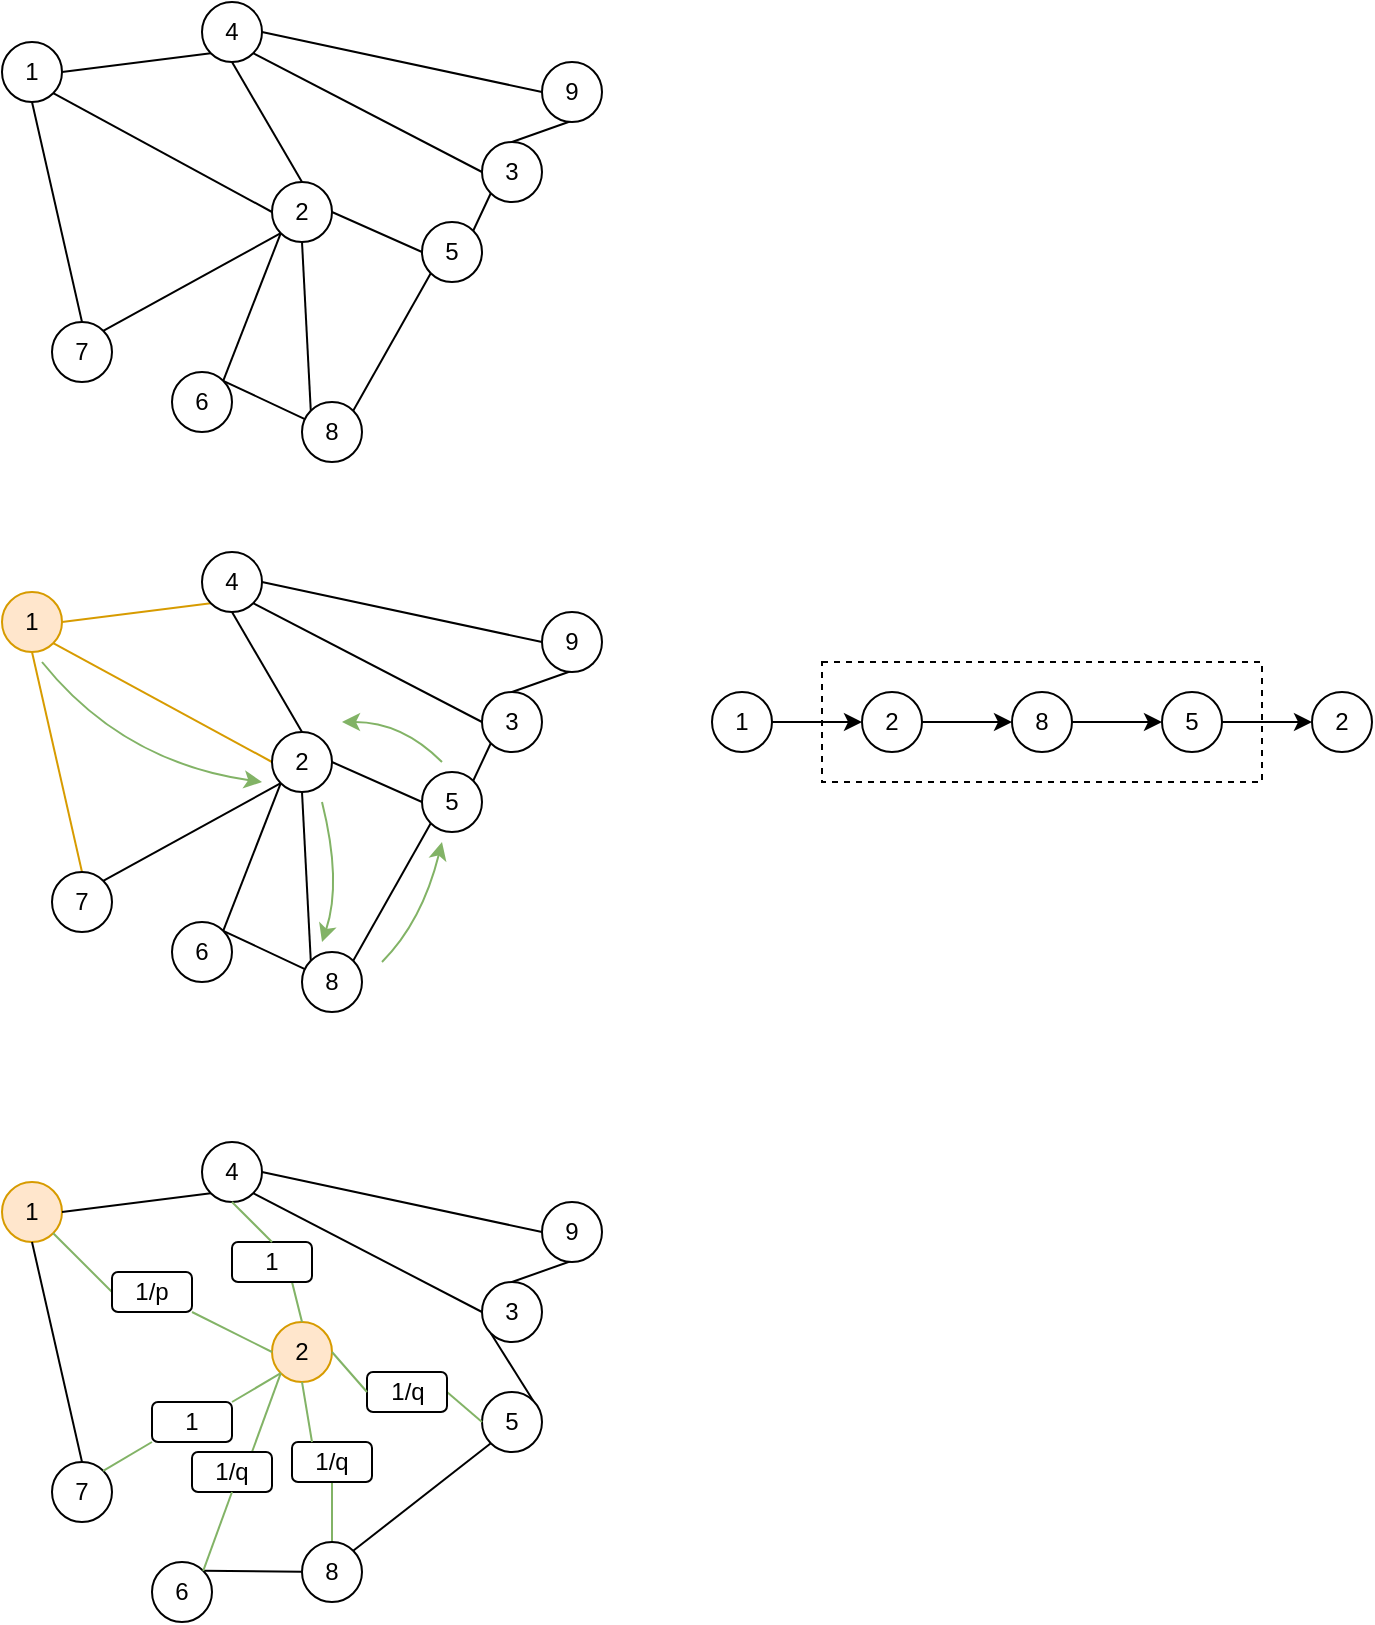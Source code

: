 <mxfile version="11.0.7" type="github"><diagram id="lzfuCFlkRlJ_R8Awkxvl" name="第 1 页"><mxGraphModel dx="1180" dy="671" grid="1" gridSize="10" guides="1" tooltips="1" connect="1" arrows="1" fold="1" page="1" pageScale="1" pageWidth="827" pageHeight="1169" math="0" shadow="0"><root><mxCell id="0"/><mxCell id="1" parent="0"/><mxCell id="z5i8Du2Py8ev8nXOOjrE-1" value="1" style="ellipse;whiteSpace=wrap;html=1;" parent="1" vertex="1"><mxGeometry x="70" y="60" width="30" height="30" as="geometry"/></mxCell><mxCell id="z5i8Du2Py8ev8nXOOjrE-21" style="edgeStyle=none;rounded=0;orthogonalLoop=1;jettySize=auto;html=1;exitX=0;exitY=1;exitDx=0;exitDy=0;entryX=1;entryY=0;entryDx=0;entryDy=0;endArrow=none;endFill=0;" parent="1" source="z5i8Du2Py8ev8nXOOjrE-2" target="z5i8Du2Py8ev8nXOOjrE-6" edge="1"><mxGeometry relative="1" as="geometry"/></mxCell><mxCell id="z5i8Du2Py8ev8nXOOjrE-2" value="5" style="ellipse;whiteSpace=wrap;html=1;" parent="1" vertex="1"><mxGeometry x="280" y="150" width="30" height="30" as="geometry"/></mxCell><mxCell id="z5i8Du2Py8ev8nXOOjrE-23" style="edgeStyle=none;rounded=0;orthogonalLoop=1;jettySize=auto;html=1;exitX=0.5;exitY=0;exitDx=0;exitDy=0;entryX=0.5;entryY=1;entryDx=0;entryDy=0;endArrow=none;endFill=0;" parent="1" source="z5i8Du2Py8ev8nXOOjrE-3" target="z5i8Du2Py8ev8nXOOjrE-1" edge="1"><mxGeometry relative="1" as="geometry"/></mxCell><mxCell id="z5i8Du2Py8ev8nXOOjrE-3" value="7" style="ellipse;whiteSpace=wrap;html=1;" parent="1" vertex="1"><mxGeometry x="95" y="200" width="30" height="30" as="geometry"/></mxCell><mxCell id="z5i8Du2Py8ev8nXOOjrE-11" style="rounded=0;orthogonalLoop=1;jettySize=auto;html=1;entryX=1;entryY=1;entryDx=0;entryDy=0;endArrow=none;endFill=0;exitX=0;exitY=0.5;exitDx=0;exitDy=0;" parent="1" source="z5i8Du2Py8ev8nXOOjrE-4" target="z5i8Du2Py8ev8nXOOjrE-1" edge="1"><mxGeometry relative="1" as="geometry"><mxPoint x="200" y="145" as="sourcePoint"/></mxGeometry></mxCell><mxCell id="z5i8Du2Py8ev8nXOOjrE-19" style="edgeStyle=none;rounded=0;orthogonalLoop=1;jettySize=auto;html=1;exitX=1;exitY=0.5;exitDx=0;exitDy=0;entryX=0;entryY=0.5;entryDx=0;entryDy=0;endArrow=none;endFill=0;" parent="1" source="z5i8Du2Py8ev8nXOOjrE-4" target="z5i8Du2Py8ev8nXOOjrE-2" edge="1"><mxGeometry relative="1" as="geometry"/></mxCell><mxCell id="z5i8Du2Py8ev8nXOOjrE-20" style="edgeStyle=none;rounded=0;orthogonalLoop=1;jettySize=auto;html=1;exitX=0.5;exitY=1;exitDx=0;exitDy=0;entryX=0;entryY=0;entryDx=0;entryDy=0;endArrow=none;endFill=0;" parent="1" source="z5i8Du2Py8ev8nXOOjrE-4" target="z5i8Du2Py8ev8nXOOjrE-6" edge="1"><mxGeometry relative="1" as="geometry"/></mxCell><mxCell id="z5i8Du2Py8ev8nXOOjrE-22" style="edgeStyle=none;rounded=0;orthogonalLoop=1;jettySize=auto;html=1;exitX=0;exitY=1;exitDx=0;exitDy=0;entryX=1;entryY=0;entryDx=0;entryDy=0;endArrow=none;endFill=0;" parent="1" source="z5i8Du2Py8ev8nXOOjrE-4" target="z5i8Du2Py8ev8nXOOjrE-3" edge="1"><mxGeometry relative="1" as="geometry"/></mxCell><mxCell id="z5i8Du2Py8ev8nXOOjrE-4" value="2" style="ellipse;whiteSpace=wrap;html=1;" parent="1" vertex="1"><mxGeometry x="205" y="130" width="30" height="30" as="geometry"/></mxCell><mxCell id="z5i8Du2Py8ev8nXOOjrE-14" style="edgeStyle=none;rounded=0;orthogonalLoop=1;jettySize=auto;html=1;exitX=0;exitY=1;exitDx=0;exitDy=0;entryX=1;entryY=0.5;entryDx=0;entryDy=0;endArrow=none;endFill=0;" parent="1" source="z5i8Du2Py8ev8nXOOjrE-5" target="z5i8Du2Py8ev8nXOOjrE-1" edge="1"><mxGeometry relative="1" as="geometry"/></mxCell><mxCell id="z5i8Du2Py8ev8nXOOjrE-15" style="edgeStyle=none;rounded=0;orthogonalLoop=1;jettySize=auto;html=1;exitX=1;exitY=1;exitDx=0;exitDy=0;entryX=0;entryY=0.5;entryDx=0;entryDy=0;endArrow=none;endFill=0;" parent="1" source="z5i8Du2Py8ev8nXOOjrE-5" target="z5i8Du2Py8ev8nXOOjrE-8" edge="1"><mxGeometry relative="1" as="geometry"/></mxCell><mxCell id="z5i8Du2Py8ev8nXOOjrE-17" style="edgeStyle=none;rounded=0;orthogonalLoop=1;jettySize=auto;html=1;exitX=1;exitY=0.5;exitDx=0;exitDy=0;entryX=0;entryY=0.5;entryDx=0;entryDy=0;endArrow=none;endFill=0;" parent="1" source="z5i8Du2Py8ev8nXOOjrE-5" target="z5i8Du2Py8ev8nXOOjrE-7" edge="1"><mxGeometry relative="1" as="geometry"/></mxCell><mxCell id="z5i8Du2Py8ev8nXOOjrE-18" style="edgeStyle=none;rounded=0;orthogonalLoop=1;jettySize=auto;html=1;exitX=0.5;exitY=1;exitDx=0;exitDy=0;entryX=0.5;entryY=0;entryDx=0;entryDy=0;endArrow=none;endFill=0;" parent="1" source="z5i8Du2Py8ev8nXOOjrE-5" target="z5i8Du2Py8ev8nXOOjrE-4" edge="1"><mxGeometry relative="1" as="geometry"/></mxCell><mxCell id="z5i8Du2Py8ev8nXOOjrE-5" value="4" style="ellipse;whiteSpace=wrap;html=1;" parent="1" vertex="1"><mxGeometry x="170" y="40" width="30" height="30" as="geometry"/></mxCell><mxCell id="z5i8Du2Py8ev8nXOOjrE-6" value="8" style="ellipse;whiteSpace=wrap;html=1;" parent="1" vertex="1"><mxGeometry x="220" y="240" width="30" height="30" as="geometry"/></mxCell><mxCell id="z5i8Du2Py8ev8nXOOjrE-16" style="edgeStyle=none;rounded=0;orthogonalLoop=1;jettySize=auto;html=1;exitX=1;exitY=1;exitDx=0;exitDy=0;endArrow=none;endFill=0;entryX=0.5;entryY=0;entryDx=0;entryDy=0;" parent="1" source="z5i8Du2Py8ev8nXOOjrE-7" target="z5i8Du2Py8ev8nXOOjrE-8" edge="1"><mxGeometry relative="1" as="geometry"><mxPoint x="460" y="160" as="targetPoint"/></mxGeometry></mxCell><mxCell id="z5i8Du2Py8ev8nXOOjrE-7" value="9" style="ellipse;whiteSpace=wrap;html=1;" parent="1" vertex="1"><mxGeometry x="340" y="70" width="30" height="30" as="geometry"/></mxCell><mxCell id="z5i8Du2Py8ev8nXOOjrE-27" style="edgeStyle=none;rounded=0;orthogonalLoop=1;jettySize=auto;html=1;exitX=0;exitY=1;exitDx=0;exitDy=0;entryX=1;entryY=0;entryDx=0;entryDy=0;endArrow=none;endFill=0;" parent="1" source="z5i8Du2Py8ev8nXOOjrE-8" target="z5i8Du2Py8ev8nXOOjrE-2" edge="1"><mxGeometry relative="1" as="geometry"/></mxCell><mxCell id="z5i8Du2Py8ev8nXOOjrE-8" value="3" style="ellipse;whiteSpace=wrap;html=1;" parent="1" vertex="1"><mxGeometry x="310" y="110" width="30" height="30" as="geometry"/></mxCell><mxCell id="z5i8Du2Py8ev8nXOOjrE-24" style="edgeStyle=none;rounded=0;orthogonalLoop=1;jettySize=auto;html=1;exitX=1;exitY=0;exitDx=0;exitDy=0;endArrow=none;endFill=0;" parent="1" source="z5i8Du2Py8ev8nXOOjrE-9" target="z5i8Du2Py8ev8nXOOjrE-6" edge="1"><mxGeometry relative="1" as="geometry"/></mxCell><mxCell id="z5i8Du2Py8ev8nXOOjrE-25" style="edgeStyle=none;rounded=0;orthogonalLoop=1;jettySize=auto;html=1;exitX=1;exitY=0;exitDx=0;exitDy=0;entryX=0;entryY=1;entryDx=0;entryDy=0;endArrow=none;endFill=0;" parent="1" source="z5i8Du2Py8ev8nXOOjrE-9" target="z5i8Du2Py8ev8nXOOjrE-4" edge="1"><mxGeometry relative="1" as="geometry"/></mxCell><mxCell id="z5i8Du2Py8ev8nXOOjrE-9" value="6" style="ellipse;whiteSpace=wrap;html=1;" parent="1" vertex="1"><mxGeometry x="155" y="225" width="30" height="30" as="geometry"/></mxCell><mxCell id="z5i8Du2Py8ev8nXOOjrE-28" value="1" style="ellipse;whiteSpace=wrap;html=1;fillColor=#ffe6cc;strokeColor=#d79b00;" parent="1" vertex="1"><mxGeometry x="70" y="335" width="30" height="30" as="geometry"/></mxCell><mxCell id="z5i8Du2Py8ev8nXOOjrE-29" style="edgeStyle=none;rounded=0;orthogonalLoop=1;jettySize=auto;html=1;exitX=0;exitY=1;exitDx=0;exitDy=0;entryX=1;entryY=0;entryDx=0;entryDy=0;endArrow=none;endFill=0;" parent="1" source="z5i8Du2Py8ev8nXOOjrE-30" target="z5i8Du2Py8ev8nXOOjrE-43" edge="1"><mxGeometry relative="1" as="geometry"/></mxCell><mxCell id="z5i8Du2Py8ev8nXOOjrE-30" value="5" style="ellipse;whiteSpace=wrap;html=1;" parent="1" vertex="1"><mxGeometry x="280" y="425" width="30" height="30" as="geometry"/></mxCell><mxCell id="z5i8Du2Py8ev8nXOOjrE-31" style="edgeStyle=none;rounded=0;orthogonalLoop=1;jettySize=auto;html=1;exitX=0.5;exitY=0;exitDx=0;exitDy=0;entryX=0.5;entryY=1;entryDx=0;entryDy=0;endArrow=none;endFill=0;fillColor=#ffe6cc;strokeColor=#d79b00;" parent="1" source="z5i8Du2Py8ev8nXOOjrE-32" target="z5i8Du2Py8ev8nXOOjrE-28" edge="1"><mxGeometry relative="1" as="geometry"/></mxCell><mxCell id="z5i8Du2Py8ev8nXOOjrE-32" value="7" style="ellipse;whiteSpace=wrap;html=1;" parent="1" vertex="1"><mxGeometry x="95" y="475" width="30" height="30" as="geometry"/></mxCell><mxCell id="z5i8Du2Py8ev8nXOOjrE-33" style="rounded=0;orthogonalLoop=1;jettySize=auto;html=1;entryX=1;entryY=1;entryDx=0;entryDy=0;endArrow=none;endFill=0;exitX=0;exitY=0.5;exitDx=0;exitDy=0;fillColor=#ffe6cc;strokeColor=#d79b00;" parent="1" source="z5i8Du2Py8ev8nXOOjrE-37" target="z5i8Du2Py8ev8nXOOjrE-28" edge="1"><mxGeometry relative="1" as="geometry"><mxPoint x="200" y="420" as="sourcePoint"/></mxGeometry></mxCell><mxCell id="z5i8Du2Py8ev8nXOOjrE-34" style="edgeStyle=none;rounded=0;orthogonalLoop=1;jettySize=auto;html=1;exitX=1;exitY=0.5;exitDx=0;exitDy=0;entryX=0;entryY=0.5;entryDx=0;entryDy=0;endArrow=none;endFill=0;" parent="1" source="z5i8Du2Py8ev8nXOOjrE-37" target="z5i8Du2Py8ev8nXOOjrE-30" edge="1"><mxGeometry relative="1" as="geometry"/></mxCell><mxCell id="z5i8Du2Py8ev8nXOOjrE-35" style="edgeStyle=none;rounded=0;orthogonalLoop=1;jettySize=auto;html=1;exitX=0.5;exitY=1;exitDx=0;exitDy=0;entryX=0;entryY=0;entryDx=0;entryDy=0;endArrow=none;endFill=0;" parent="1" source="z5i8Du2Py8ev8nXOOjrE-37" target="z5i8Du2Py8ev8nXOOjrE-43" edge="1"><mxGeometry relative="1" as="geometry"/></mxCell><mxCell id="z5i8Du2Py8ev8nXOOjrE-36" style="edgeStyle=none;rounded=0;orthogonalLoop=1;jettySize=auto;html=1;exitX=0;exitY=1;exitDx=0;exitDy=0;entryX=1;entryY=0;entryDx=0;entryDy=0;endArrow=none;endFill=0;" parent="1" source="z5i8Du2Py8ev8nXOOjrE-37" target="z5i8Du2Py8ev8nXOOjrE-32" edge="1"><mxGeometry relative="1" as="geometry"/></mxCell><mxCell id="z5i8Du2Py8ev8nXOOjrE-37" value="2" style="ellipse;whiteSpace=wrap;html=1;" parent="1" vertex="1"><mxGeometry x="205" y="405" width="30" height="30" as="geometry"/></mxCell><mxCell id="z5i8Du2Py8ev8nXOOjrE-38" style="edgeStyle=none;rounded=0;orthogonalLoop=1;jettySize=auto;html=1;exitX=0;exitY=1;exitDx=0;exitDy=0;entryX=1;entryY=0.5;entryDx=0;entryDy=0;endArrow=none;endFill=0;fillColor=#ffe6cc;strokeColor=#d79b00;" parent="1" source="z5i8Du2Py8ev8nXOOjrE-42" target="z5i8Du2Py8ev8nXOOjrE-28" edge="1"><mxGeometry relative="1" as="geometry"/></mxCell><mxCell id="z5i8Du2Py8ev8nXOOjrE-39" style="edgeStyle=none;rounded=0;orthogonalLoop=1;jettySize=auto;html=1;exitX=1;exitY=1;exitDx=0;exitDy=0;entryX=0;entryY=0.5;entryDx=0;entryDy=0;endArrow=none;endFill=0;" parent="1" source="z5i8Du2Py8ev8nXOOjrE-42" target="z5i8Du2Py8ev8nXOOjrE-47" edge="1"><mxGeometry relative="1" as="geometry"/></mxCell><mxCell id="z5i8Du2Py8ev8nXOOjrE-40" style="edgeStyle=none;rounded=0;orthogonalLoop=1;jettySize=auto;html=1;exitX=1;exitY=0.5;exitDx=0;exitDy=0;entryX=0;entryY=0.5;entryDx=0;entryDy=0;endArrow=none;endFill=0;" parent="1" source="z5i8Du2Py8ev8nXOOjrE-42" target="z5i8Du2Py8ev8nXOOjrE-45" edge="1"><mxGeometry relative="1" as="geometry"/></mxCell><mxCell id="z5i8Du2Py8ev8nXOOjrE-41" style="edgeStyle=none;rounded=0;orthogonalLoop=1;jettySize=auto;html=1;exitX=0.5;exitY=1;exitDx=0;exitDy=0;entryX=0.5;entryY=0;entryDx=0;entryDy=0;endArrow=none;endFill=0;" parent="1" source="z5i8Du2Py8ev8nXOOjrE-42" target="z5i8Du2Py8ev8nXOOjrE-37" edge="1"><mxGeometry relative="1" as="geometry"/></mxCell><mxCell id="z5i8Du2Py8ev8nXOOjrE-42" value="4" style="ellipse;whiteSpace=wrap;html=1;" parent="1" vertex="1"><mxGeometry x="170" y="315" width="30" height="30" as="geometry"/></mxCell><mxCell id="z5i8Du2Py8ev8nXOOjrE-43" value="8" style="ellipse;whiteSpace=wrap;html=1;" parent="1" vertex="1"><mxGeometry x="220" y="515" width="30" height="30" as="geometry"/></mxCell><mxCell id="z5i8Du2Py8ev8nXOOjrE-44" style="edgeStyle=none;rounded=0;orthogonalLoop=1;jettySize=auto;html=1;exitX=1;exitY=1;exitDx=0;exitDy=0;endArrow=none;endFill=0;entryX=0.5;entryY=0;entryDx=0;entryDy=0;" parent="1" source="z5i8Du2Py8ev8nXOOjrE-45" target="z5i8Du2Py8ev8nXOOjrE-47" edge="1"><mxGeometry relative="1" as="geometry"><mxPoint x="460" y="435" as="targetPoint"/></mxGeometry></mxCell><mxCell id="z5i8Du2Py8ev8nXOOjrE-45" value="9" style="ellipse;whiteSpace=wrap;html=1;" parent="1" vertex="1"><mxGeometry x="340" y="345" width="30" height="30" as="geometry"/></mxCell><mxCell id="z5i8Du2Py8ev8nXOOjrE-46" style="edgeStyle=none;rounded=0;orthogonalLoop=1;jettySize=auto;html=1;exitX=0;exitY=1;exitDx=0;exitDy=0;entryX=1;entryY=0;entryDx=0;entryDy=0;endArrow=none;endFill=0;" parent="1" source="z5i8Du2Py8ev8nXOOjrE-47" target="z5i8Du2Py8ev8nXOOjrE-30" edge="1"><mxGeometry relative="1" as="geometry"/></mxCell><mxCell id="z5i8Du2Py8ev8nXOOjrE-47" value="3" style="ellipse;whiteSpace=wrap;html=1;" parent="1" vertex="1"><mxGeometry x="310" y="385" width="30" height="30" as="geometry"/></mxCell><mxCell id="z5i8Du2Py8ev8nXOOjrE-48" style="edgeStyle=none;rounded=0;orthogonalLoop=1;jettySize=auto;html=1;exitX=1;exitY=0;exitDx=0;exitDy=0;endArrow=none;endFill=0;" parent="1" source="z5i8Du2Py8ev8nXOOjrE-50" target="z5i8Du2Py8ev8nXOOjrE-43" edge="1"><mxGeometry relative="1" as="geometry"/></mxCell><mxCell id="z5i8Du2Py8ev8nXOOjrE-49" style="edgeStyle=none;rounded=0;orthogonalLoop=1;jettySize=auto;html=1;exitX=1;exitY=0;exitDx=0;exitDy=0;entryX=0;entryY=1;entryDx=0;entryDy=0;endArrow=none;endFill=0;" parent="1" source="z5i8Du2Py8ev8nXOOjrE-50" target="z5i8Du2Py8ev8nXOOjrE-37" edge="1"><mxGeometry relative="1" as="geometry"/></mxCell><mxCell id="z5i8Du2Py8ev8nXOOjrE-50" value="6" style="ellipse;whiteSpace=wrap;html=1;" parent="1" vertex="1"><mxGeometry x="155" y="500" width="30" height="30" as="geometry"/></mxCell><mxCell id="z5i8Du2Py8ev8nXOOjrE-53" value="" style="curved=1;endArrow=classic;html=1;fillColor=#d5e8d4;strokeColor=#82b366;" parent="1" edge="1"><mxGeometry width="50" height="50" relative="1" as="geometry"><mxPoint x="90" y="370" as="sourcePoint"/><mxPoint x="200" y="430" as="targetPoint"/><Array as="points"><mxPoint x="130" y="420"/></Array></mxGeometry></mxCell><mxCell id="z5i8Du2Py8ev8nXOOjrE-54" value="" style="curved=1;endArrow=classic;html=1;fillColor=#d5e8d4;strokeColor=#82b366;" parent="1" edge="1"><mxGeometry width="50" height="50" relative="1" as="geometry"><mxPoint x="230" y="440" as="sourcePoint"/><mxPoint x="230" y="510" as="targetPoint"/><Array as="points"><mxPoint x="240" y="480"/></Array></mxGeometry></mxCell><mxCell id="z5i8Du2Py8ev8nXOOjrE-55" value="" style="curved=1;endArrow=classic;html=1;fillColor=#d5e8d4;strokeColor=#82b366;" parent="1" edge="1"><mxGeometry width="50" height="50" relative="1" as="geometry"><mxPoint x="260" y="520" as="sourcePoint"/><mxPoint x="290" y="460" as="targetPoint"/><Array as="points"><mxPoint x="280" y="500"/></Array></mxGeometry></mxCell><mxCell id="z5i8Du2Py8ev8nXOOjrE-56" value="" style="curved=1;endArrow=classic;html=1;fillColor=#d5e8d4;strokeColor=#82b366;" parent="1" edge="1"><mxGeometry width="50" height="50" relative="1" as="geometry"><mxPoint x="290" y="420" as="sourcePoint"/><mxPoint x="240" y="400" as="targetPoint"/><Array as="points"><mxPoint x="270" y="400"/></Array></mxGeometry></mxCell><mxCell id="OanUgY9QcuNFeh2ZwCuF-8" value="1" style="ellipse;whiteSpace=wrap;html=1;" vertex="1" parent="1"><mxGeometry x="425" y="385" width="30" height="30" as="geometry"/></mxCell><mxCell id="OanUgY9QcuNFeh2ZwCuF-9" style="edgeStyle=none;rounded=0;orthogonalLoop=1;jettySize=auto;html=1;exitX=0;exitY=0.5;exitDx=0;exitDy=0;entryX=1;entryY=0.5;entryDx=0;entryDy=0;endArrow=none;endFill=0;startArrow=classic;startFill=1;" edge="1" parent="1" source="OanUgY9QcuNFeh2ZwCuF-10" target="OanUgY9QcuNFeh2ZwCuF-15"><mxGeometry relative="1" as="geometry"/></mxCell><mxCell id="OanUgY9QcuNFeh2ZwCuF-10" value="5" style="ellipse;whiteSpace=wrap;html=1;" vertex="1" parent="1"><mxGeometry x="650" y="385" width="30" height="30" as="geometry"/></mxCell><mxCell id="OanUgY9QcuNFeh2ZwCuF-11" style="rounded=0;orthogonalLoop=1;jettySize=auto;html=1;entryX=1;entryY=0.5;entryDx=0;entryDy=0;endArrow=none;endFill=0;exitX=0;exitY=0.5;exitDx=0;exitDy=0;startArrow=classic;startFill=1;" edge="1" parent="1" source="OanUgY9QcuNFeh2ZwCuF-14" target="OanUgY9QcuNFeh2ZwCuF-8"><mxGeometry relative="1" as="geometry"><mxPoint x="540" y="410" as="sourcePoint"/></mxGeometry></mxCell><mxCell id="OanUgY9QcuNFeh2ZwCuF-13" style="edgeStyle=none;rounded=0;orthogonalLoop=1;jettySize=auto;html=1;exitX=1;exitY=0.5;exitDx=0;exitDy=0;endArrow=classic;endFill=1;entryX=0;entryY=0.5;entryDx=0;entryDy=0;startArrow=none;startFill=0;" edge="1" parent="1" source="OanUgY9QcuNFeh2ZwCuF-14" target="OanUgY9QcuNFeh2ZwCuF-15"><mxGeometry relative="1" as="geometry"><mxPoint x="600" y="400" as="targetPoint"/></mxGeometry></mxCell><mxCell id="OanUgY9QcuNFeh2ZwCuF-14" value="2" style="ellipse;whiteSpace=wrap;html=1;" vertex="1" parent="1"><mxGeometry x="500" y="385" width="30" height="30" as="geometry"/></mxCell><mxCell id="OanUgY9QcuNFeh2ZwCuF-15" value="8" style="ellipse;whiteSpace=wrap;html=1;" vertex="1" parent="1"><mxGeometry x="575" y="385" width="30" height="30" as="geometry"/></mxCell><mxCell id="OanUgY9QcuNFeh2ZwCuF-16" style="rounded=0;orthogonalLoop=1;jettySize=auto;html=1;endArrow=none;endFill=0;exitX=0;exitY=0.5;exitDx=0;exitDy=0;entryX=1;entryY=0.5;entryDx=0;entryDy=0;startArrow=classic;startFill=1;" edge="1" parent="1" source="OanUgY9QcuNFeh2ZwCuF-17" target="OanUgY9QcuNFeh2ZwCuF-10"><mxGeometry relative="1" as="geometry"><mxPoint x="765" y="410" as="sourcePoint"/><mxPoint x="690" y="400" as="targetPoint"/></mxGeometry></mxCell><mxCell id="OanUgY9QcuNFeh2ZwCuF-17" value="2" style="ellipse;whiteSpace=wrap;html=1;" vertex="1" parent="1"><mxGeometry x="725" y="385" width="30" height="30" as="geometry"/></mxCell><mxCell id="OanUgY9QcuNFeh2ZwCuF-20" value="" style="rounded=0;whiteSpace=wrap;html=1;fillColor=none;dashed=1;" vertex="1" parent="1"><mxGeometry x="480" y="370" width="220" height="60" as="geometry"/></mxCell><mxCell id="OanUgY9QcuNFeh2ZwCuF-21" value="1" style="ellipse;whiteSpace=wrap;html=1;fillColor=#ffe6cc;strokeColor=#d79b00;" vertex="1" parent="1"><mxGeometry x="70" y="630" width="30" height="30" as="geometry"/></mxCell><mxCell id="OanUgY9QcuNFeh2ZwCuF-22" style="edgeStyle=none;rounded=0;orthogonalLoop=1;jettySize=auto;html=1;exitX=0;exitY=1;exitDx=0;exitDy=0;entryX=1;entryY=0;entryDx=0;entryDy=0;endArrow=none;endFill=0;" edge="1" parent="1" source="OanUgY9QcuNFeh2ZwCuF-23" target="OanUgY9QcuNFeh2ZwCuF-36"><mxGeometry relative="1" as="geometry"/></mxCell><mxCell id="OanUgY9QcuNFeh2ZwCuF-23" value="5" style="ellipse;whiteSpace=wrap;html=1;" vertex="1" parent="1"><mxGeometry x="310" y="735" width="30" height="30" as="geometry"/></mxCell><mxCell id="OanUgY9QcuNFeh2ZwCuF-24" style="edgeStyle=none;rounded=0;orthogonalLoop=1;jettySize=auto;html=1;exitX=0.5;exitY=0;exitDx=0;exitDy=0;entryX=0.5;entryY=1;entryDx=0;entryDy=0;endArrow=none;endFill=0;" edge="1" parent="1" source="OanUgY9QcuNFeh2ZwCuF-25" target="OanUgY9QcuNFeh2ZwCuF-21"><mxGeometry relative="1" as="geometry"/></mxCell><mxCell id="OanUgY9QcuNFeh2ZwCuF-25" value="7" style="ellipse;whiteSpace=wrap;html=1;" vertex="1" parent="1"><mxGeometry x="95" y="770" width="30" height="30" as="geometry"/></mxCell><mxCell id="OanUgY9QcuNFeh2ZwCuF-26" style="rounded=0;orthogonalLoop=1;jettySize=auto;html=1;entryX=1;entryY=1;entryDx=0;entryDy=0;endArrow=none;endFill=0;exitX=0;exitY=0.5;exitDx=0;exitDy=0;fillColor=#d5e8d4;strokeColor=#82b366;" edge="1" parent="1" source="OanUgY9QcuNFeh2ZwCuF-46" target="OanUgY9QcuNFeh2ZwCuF-21"><mxGeometry relative="1" as="geometry"><mxPoint x="200" y="715" as="sourcePoint"/></mxGeometry></mxCell><mxCell id="OanUgY9QcuNFeh2ZwCuF-27" style="edgeStyle=none;rounded=0;orthogonalLoop=1;jettySize=auto;html=1;exitX=1;exitY=0.5;exitDx=0;exitDy=0;entryX=0;entryY=0.5;entryDx=0;entryDy=0;endArrow=none;endFill=0;fillColor=#d5e8d4;strokeColor=#82b366;" edge="1" parent="1" source="OanUgY9QcuNFeh2ZwCuF-50" target="OanUgY9QcuNFeh2ZwCuF-23"><mxGeometry relative="1" as="geometry"/></mxCell><mxCell id="OanUgY9QcuNFeh2ZwCuF-28" style="edgeStyle=none;rounded=0;orthogonalLoop=1;jettySize=auto;html=1;exitX=0.5;exitY=1;exitDx=0;exitDy=0;entryX=0.5;entryY=0;entryDx=0;entryDy=0;endArrow=none;endFill=0;fillColor=#d5e8d4;strokeColor=#82b366;" edge="1" parent="1" source="OanUgY9QcuNFeh2ZwCuF-54" target="OanUgY9QcuNFeh2ZwCuF-36"><mxGeometry relative="1" as="geometry"/></mxCell><mxCell id="OanUgY9QcuNFeh2ZwCuF-29" style="edgeStyle=none;rounded=0;orthogonalLoop=1;jettySize=auto;html=1;exitX=0;exitY=1;exitDx=0;exitDy=0;entryX=1;entryY=0;entryDx=0;entryDy=0;endArrow=none;endFill=0;fillColor=#d5e8d4;strokeColor=#82b366;" edge="1" parent="1" source="OanUgY9QcuNFeh2ZwCuF-52" target="OanUgY9QcuNFeh2ZwCuF-25"><mxGeometry relative="1" as="geometry"/></mxCell><mxCell id="OanUgY9QcuNFeh2ZwCuF-30" value="2" style="ellipse;whiteSpace=wrap;html=1;fillColor=#ffe6cc;strokeColor=#d79b00;" vertex="1" parent="1"><mxGeometry x="205" y="700" width="30" height="30" as="geometry"/></mxCell><mxCell id="OanUgY9QcuNFeh2ZwCuF-31" style="edgeStyle=none;rounded=0;orthogonalLoop=1;jettySize=auto;html=1;exitX=0;exitY=1;exitDx=0;exitDy=0;entryX=1;entryY=0.5;entryDx=0;entryDy=0;endArrow=none;endFill=0;" edge="1" parent="1" source="OanUgY9QcuNFeh2ZwCuF-35" target="OanUgY9QcuNFeh2ZwCuF-21"><mxGeometry relative="1" as="geometry"/></mxCell><mxCell id="OanUgY9QcuNFeh2ZwCuF-32" style="edgeStyle=none;rounded=0;orthogonalLoop=1;jettySize=auto;html=1;exitX=1;exitY=1;exitDx=0;exitDy=0;entryX=0;entryY=0.5;entryDx=0;entryDy=0;endArrow=none;endFill=0;" edge="1" parent="1" source="OanUgY9QcuNFeh2ZwCuF-35" target="OanUgY9QcuNFeh2ZwCuF-40"><mxGeometry relative="1" as="geometry"/></mxCell><mxCell id="OanUgY9QcuNFeh2ZwCuF-33" style="edgeStyle=none;rounded=0;orthogonalLoop=1;jettySize=auto;html=1;exitX=1;exitY=0.5;exitDx=0;exitDy=0;entryX=0;entryY=0.5;entryDx=0;entryDy=0;endArrow=none;endFill=0;" edge="1" parent="1" source="OanUgY9QcuNFeh2ZwCuF-35" target="OanUgY9QcuNFeh2ZwCuF-38"><mxGeometry relative="1" as="geometry"/></mxCell><mxCell id="OanUgY9QcuNFeh2ZwCuF-34" style="edgeStyle=none;rounded=0;orthogonalLoop=1;jettySize=auto;html=1;exitX=0.75;exitY=1;exitDx=0;exitDy=0;entryX=0.5;entryY=0;entryDx=0;entryDy=0;endArrow=none;endFill=0;fillColor=#d5e8d4;strokeColor=#82b366;" edge="1" parent="1" source="OanUgY9QcuNFeh2ZwCuF-48" target="OanUgY9QcuNFeh2ZwCuF-30"><mxGeometry relative="1" as="geometry"/></mxCell><mxCell id="OanUgY9QcuNFeh2ZwCuF-35" value="4" style="ellipse;whiteSpace=wrap;html=1;" vertex="1" parent="1"><mxGeometry x="170" y="610" width="30" height="30" as="geometry"/></mxCell><mxCell id="OanUgY9QcuNFeh2ZwCuF-36" value="8" style="ellipse;whiteSpace=wrap;html=1;" vertex="1" parent="1"><mxGeometry x="220" y="810" width="30" height="30" as="geometry"/></mxCell><mxCell id="OanUgY9QcuNFeh2ZwCuF-37" style="edgeStyle=none;rounded=0;orthogonalLoop=1;jettySize=auto;html=1;exitX=1;exitY=1;exitDx=0;exitDy=0;endArrow=none;endFill=0;entryX=0.5;entryY=0;entryDx=0;entryDy=0;" edge="1" parent="1" source="OanUgY9QcuNFeh2ZwCuF-38" target="OanUgY9QcuNFeh2ZwCuF-40"><mxGeometry relative="1" as="geometry"><mxPoint x="460" y="730" as="targetPoint"/></mxGeometry></mxCell><mxCell id="OanUgY9QcuNFeh2ZwCuF-38" value="9" style="ellipse;whiteSpace=wrap;html=1;" vertex="1" parent="1"><mxGeometry x="340" y="640" width="30" height="30" as="geometry"/></mxCell><mxCell id="OanUgY9QcuNFeh2ZwCuF-39" style="edgeStyle=none;rounded=0;orthogonalLoop=1;jettySize=auto;html=1;exitX=0;exitY=1;exitDx=0;exitDy=0;entryX=1;entryY=0;entryDx=0;entryDy=0;endArrow=none;endFill=0;" edge="1" parent="1" source="OanUgY9QcuNFeh2ZwCuF-40" target="OanUgY9QcuNFeh2ZwCuF-23"><mxGeometry relative="1" as="geometry"/></mxCell><mxCell id="OanUgY9QcuNFeh2ZwCuF-40" value="3" style="ellipse;whiteSpace=wrap;html=1;" vertex="1" parent="1"><mxGeometry x="310" y="680" width="30" height="30" as="geometry"/></mxCell><mxCell id="OanUgY9QcuNFeh2ZwCuF-41" style="edgeStyle=none;rounded=0;orthogonalLoop=1;jettySize=auto;html=1;exitX=1;exitY=0;exitDx=0;exitDy=0;endArrow=none;endFill=0;" edge="1" parent="1" source="OanUgY9QcuNFeh2ZwCuF-43" target="OanUgY9QcuNFeh2ZwCuF-36"><mxGeometry relative="1" as="geometry"/></mxCell><mxCell id="OanUgY9QcuNFeh2ZwCuF-42" style="edgeStyle=none;rounded=0;orthogonalLoop=1;jettySize=auto;html=1;exitX=0.75;exitY=0;exitDx=0;exitDy=0;entryX=0;entryY=1;entryDx=0;entryDy=0;endArrow=none;endFill=0;fillColor=#d5e8d4;strokeColor=#82b366;" edge="1" parent="1" source="OanUgY9QcuNFeh2ZwCuF-56" target="OanUgY9QcuNFeh2ZwCuF-30"><mxGeometry relative="1" as="geometry"/></mxCell><mxCell id="OanUgY9QcuNFeh2ZwCuF-43" value="6" style="ellipse;whiteSpace=wrap;html=1;" vertex="1" parent="1"><mxGeometry x="145" y="820" width="30" height="30" as="geometry"/></mxCell><mxCell id="OanUgY9QcuNFeh2ZwCuF-46" value="1/p" style="text;html=1;strokeColor=#000000;fillColor=none;align=center;verticalAlign=middle;whiteSpace=wrap;rounded=1;" vertex="1" parent="1"><mxGeometry x="125" y="675" width="40" height="20" as="geometry"/></mxCell><mxCell id="OanUgY9QcuNFeh2ZwCuF-47" style="rounded=0;orthogonalLoop=1;jettySize=auto;html=1;entryX=1;entryY=1;entryDx=0;entryDy=0;endArrow=none;endFill=0;exitX=0;exitY=0.5;exitDx=0;exitDy=0;fillColor=#d5e8d4;strokeColor=#82b366;" edge="1" parent="1" source="OanUgY9QcuNFeh2ZwCuF-30" target="OanUgY9QcuNFeh2ZwCuF-46"><mxGeometry relative="1" as="geometry"><mxPoint x="205" y="715" as="sourcePoint"/><mxPoint x="95.607" y="655.607" as="targetPoint"/></mxGeometry></mxCell><mxCell id="OanUgY9QcuNFeh2ZwCuF-48" value="1" style="text;html=1;strokeColor=#000000;fillColor=none;align=center;verticalAlign=middle;whiteSpace=wrap;rounded=1;" vertex="1" parent="1"><mxGeometry x="185" y="660" width="40" height="20" as="geometry"/></mxCell><mxCell id="OanUgY9QcuNFeh2ZwCuF-49" style="edgeStyle=none;rounded=0;orthogonalLoop=1;jettySize=auto;html=1;exitX=0.5;exitY=1;exitDx=0;exitDy=0;endArrow=none;endFill=0;fillColor=#d5e8d4;strokeColor=#82b366;" edge="1" parent="1" source="OanUgY9QcuNFeh2ZwCuF-35"><mxGeometry relative="1" as="geometry"><mxPoint x="185" y="640" as="sourcePoint"/><mxPoint x="205" y="660" as="targetPoint"/></mxGeometry></mxCell><mxCell id="OanUgY9QcuNFeh2ZwCuF-50" value="1/q" style="text;html=1;strokeColor=#000000;fillColor=none;align=center;verticalAlign=middle;whiteSpace=wrap;rounded=1;" vertex="1" parent="1"><mxGeometry x="252.5" y="725" width="40" height="20" as="geometry"/></mxCell><mxCell id="OanUgY9QcuNFeh2ZwCuF-51" style="edgeStyle=none;rounded=0;orthogonalLoop=1;jettySize=auto;html=1;exitX=1;exitY=0.5;exitDx=0;exitDy=0;entryX=0;entryY=0.5;entryDx=0;entryDy=0;endArrow=none;endFill=0;fillColor=#d5e8d4;strokeColor=#82b366;" edge="1" parent="1" source="OanUgY9QcuNFeh2ZwCuF-30" target="OanUgY9QcuNFeh2ZwCuF-50"><mxGeometry relative="1" as="geometry"><mxPoint x="235" y="715" as="sourcePoint"/><mxPoint x="280" y="735" as="targetPoint"/></mxGeometry></mxCell><mxCell id="OanUgY9QcuNFeh2ZwCuF-52" value="1" style="text;html=1;strokeColor=#000000;fillColor=none;align=center;verticalAlign=middle;whiteSpace=wrap;rounded=1;" vertex="1" parent="1"><mxGeometry x="145" y="740" width="40" height="20" as="geometry"/></mxCell><mxCell id="OanUgY9QcuNFeh2ZwCuF-53" style="edgeStyle=none;rounded=0;orthogonalLoop=1;jettySize=auto;html=1;exitX=0;exitY=1;exitDx=0;exitDy=0;entryX=1;entryY=0;entryDx=0;entryDy=0;endArrow=none;endFill=0;fillColor=#d5e8d4;strokeColor=#82b366;" edge="1" parent="1" source="OanUgY9QcuNFeh2ZwCuF-30" target="OanUgY9QcuNFeh2ZwCuF-52"><mxGeometry relative="1" as="geometry"><mxPoint x="209.393" y="725.607" as="sourcePoint"/><mxPoint x="120.607" y="774.393" as="targetPoint"/></mxGeometry></mxCell><mxCell id="OanUgY9QcuNFeh2ZwCuF-54" value="1/q" style="text;html=1;strokeColor=#000000;fillColor=none;align=center;verticalAlign=middle;whiteSpace=wrap;rounded=1;" vertex="1" parent="1"><mxGeometry x="215" y="760" width="40" height="20" as="geometry"/></mxCell><mxCell id="OanUgY9QcuNFeh2ZwCuF-55" style="edgeStyle=none;rounded=0;orthogonalLoop=1;jettySize=auto;html=1;exitX=0.5;exitY=1;exitDx=0;exitDy=0;entryX=0.25;entryY=0;entryDx=0;entryDy=0;endArrow=none;endFill=0;fillColor=#d5e8d4;strokeColor=#82b366;" edge="1" parent="1" source="OanUgY9QcuNFeh2ZwCuF-30" target="OanUgY9QcuNFeh2ZwCuF-54"><mxGeometry relative="1" as="geometry"><mxPoint x="220" y="730" as="sourcePoint"/><mxPoint x="224.393" y="814.393" as="targetPoint"/></mxGeometry></mxCell><mxCell id="OanUgY9QcuNFeh2ZwCuF-56" value="1/q" style="text;html=1;strokeColor=#000000;fillColor=none;align=center;verticalAlign=middle;whiteSpace=wrap;rounded=1;" vertex="1" parent="1"><mxGeometry x="165" y="765" width="40" height="20" as="geometry"/></mxCell><mxCell id="OanUgY9QcuNFeh2ZwCuF-57" style="edgeStyle=none;rounded=0;orthogonalLoop=1;jettySize=auto;html=1;exitX=1;exitY=0;exitDx=0;exitDy=0;entryX=0.5;entryY=1;entryDx=0;entryDy=0;endArrow=none;endFill=0;fillColor=#d5e8d4;strokeColor=#82b366;" edge="1" parent="1" source="OanUgY9QcuNFeh2ZwCuF-43" target="OanUgY9QcuNFeh2ZwCuF-56"><mxGeometry relative="1" as="geometry"><mxPoint x="180.607" y="799.393" as="sourcePoint"/><mxPoint x="209.393" y="725.607" as="targetPoint"/></mxGeometry></mxCell></root></mxGraphModel></diagram></mxfile>